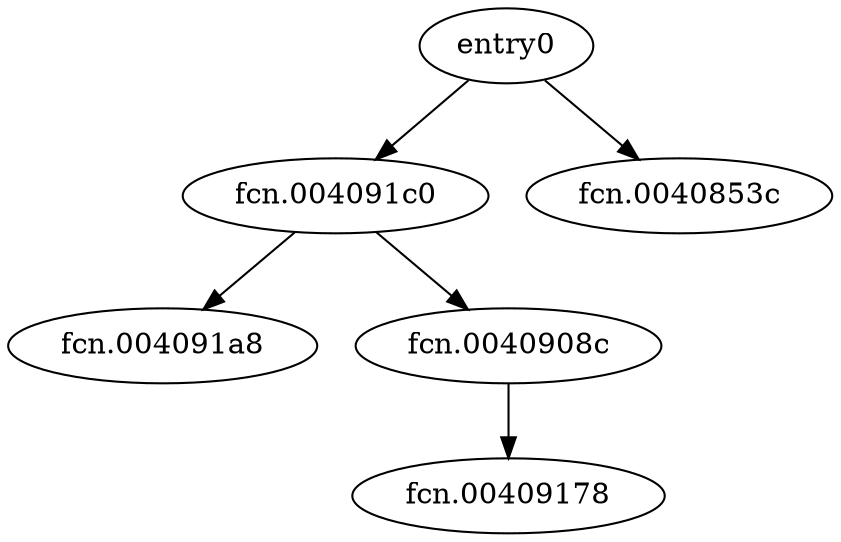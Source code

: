 digraph code {
  "0x00408498" [label="entry0"];
  "0x00408498" -> "0x004091c0";
  "0x004091c0" [label="fcn.004091c0"];
  "0x00408498" -> "0x0040853c";
  "0x0040853c" [label="fcn.0040853c"];
  "0x004091c0" [label="fcn.004091c0"];
  "0x004091c0" -> "0x004091a8";
  "0x004091a8" [label="fcn.004091a8"];
  "0x004091c0" -> "0x0040908c";
  "0x0040908c" [label="fcn.0040908c"];
  "0x0040908c" [label="fcn.0040908c"];
  "0x0040908c" -> "0x00409178";
  "0x00409178" [label="fcn.00409178"];
}